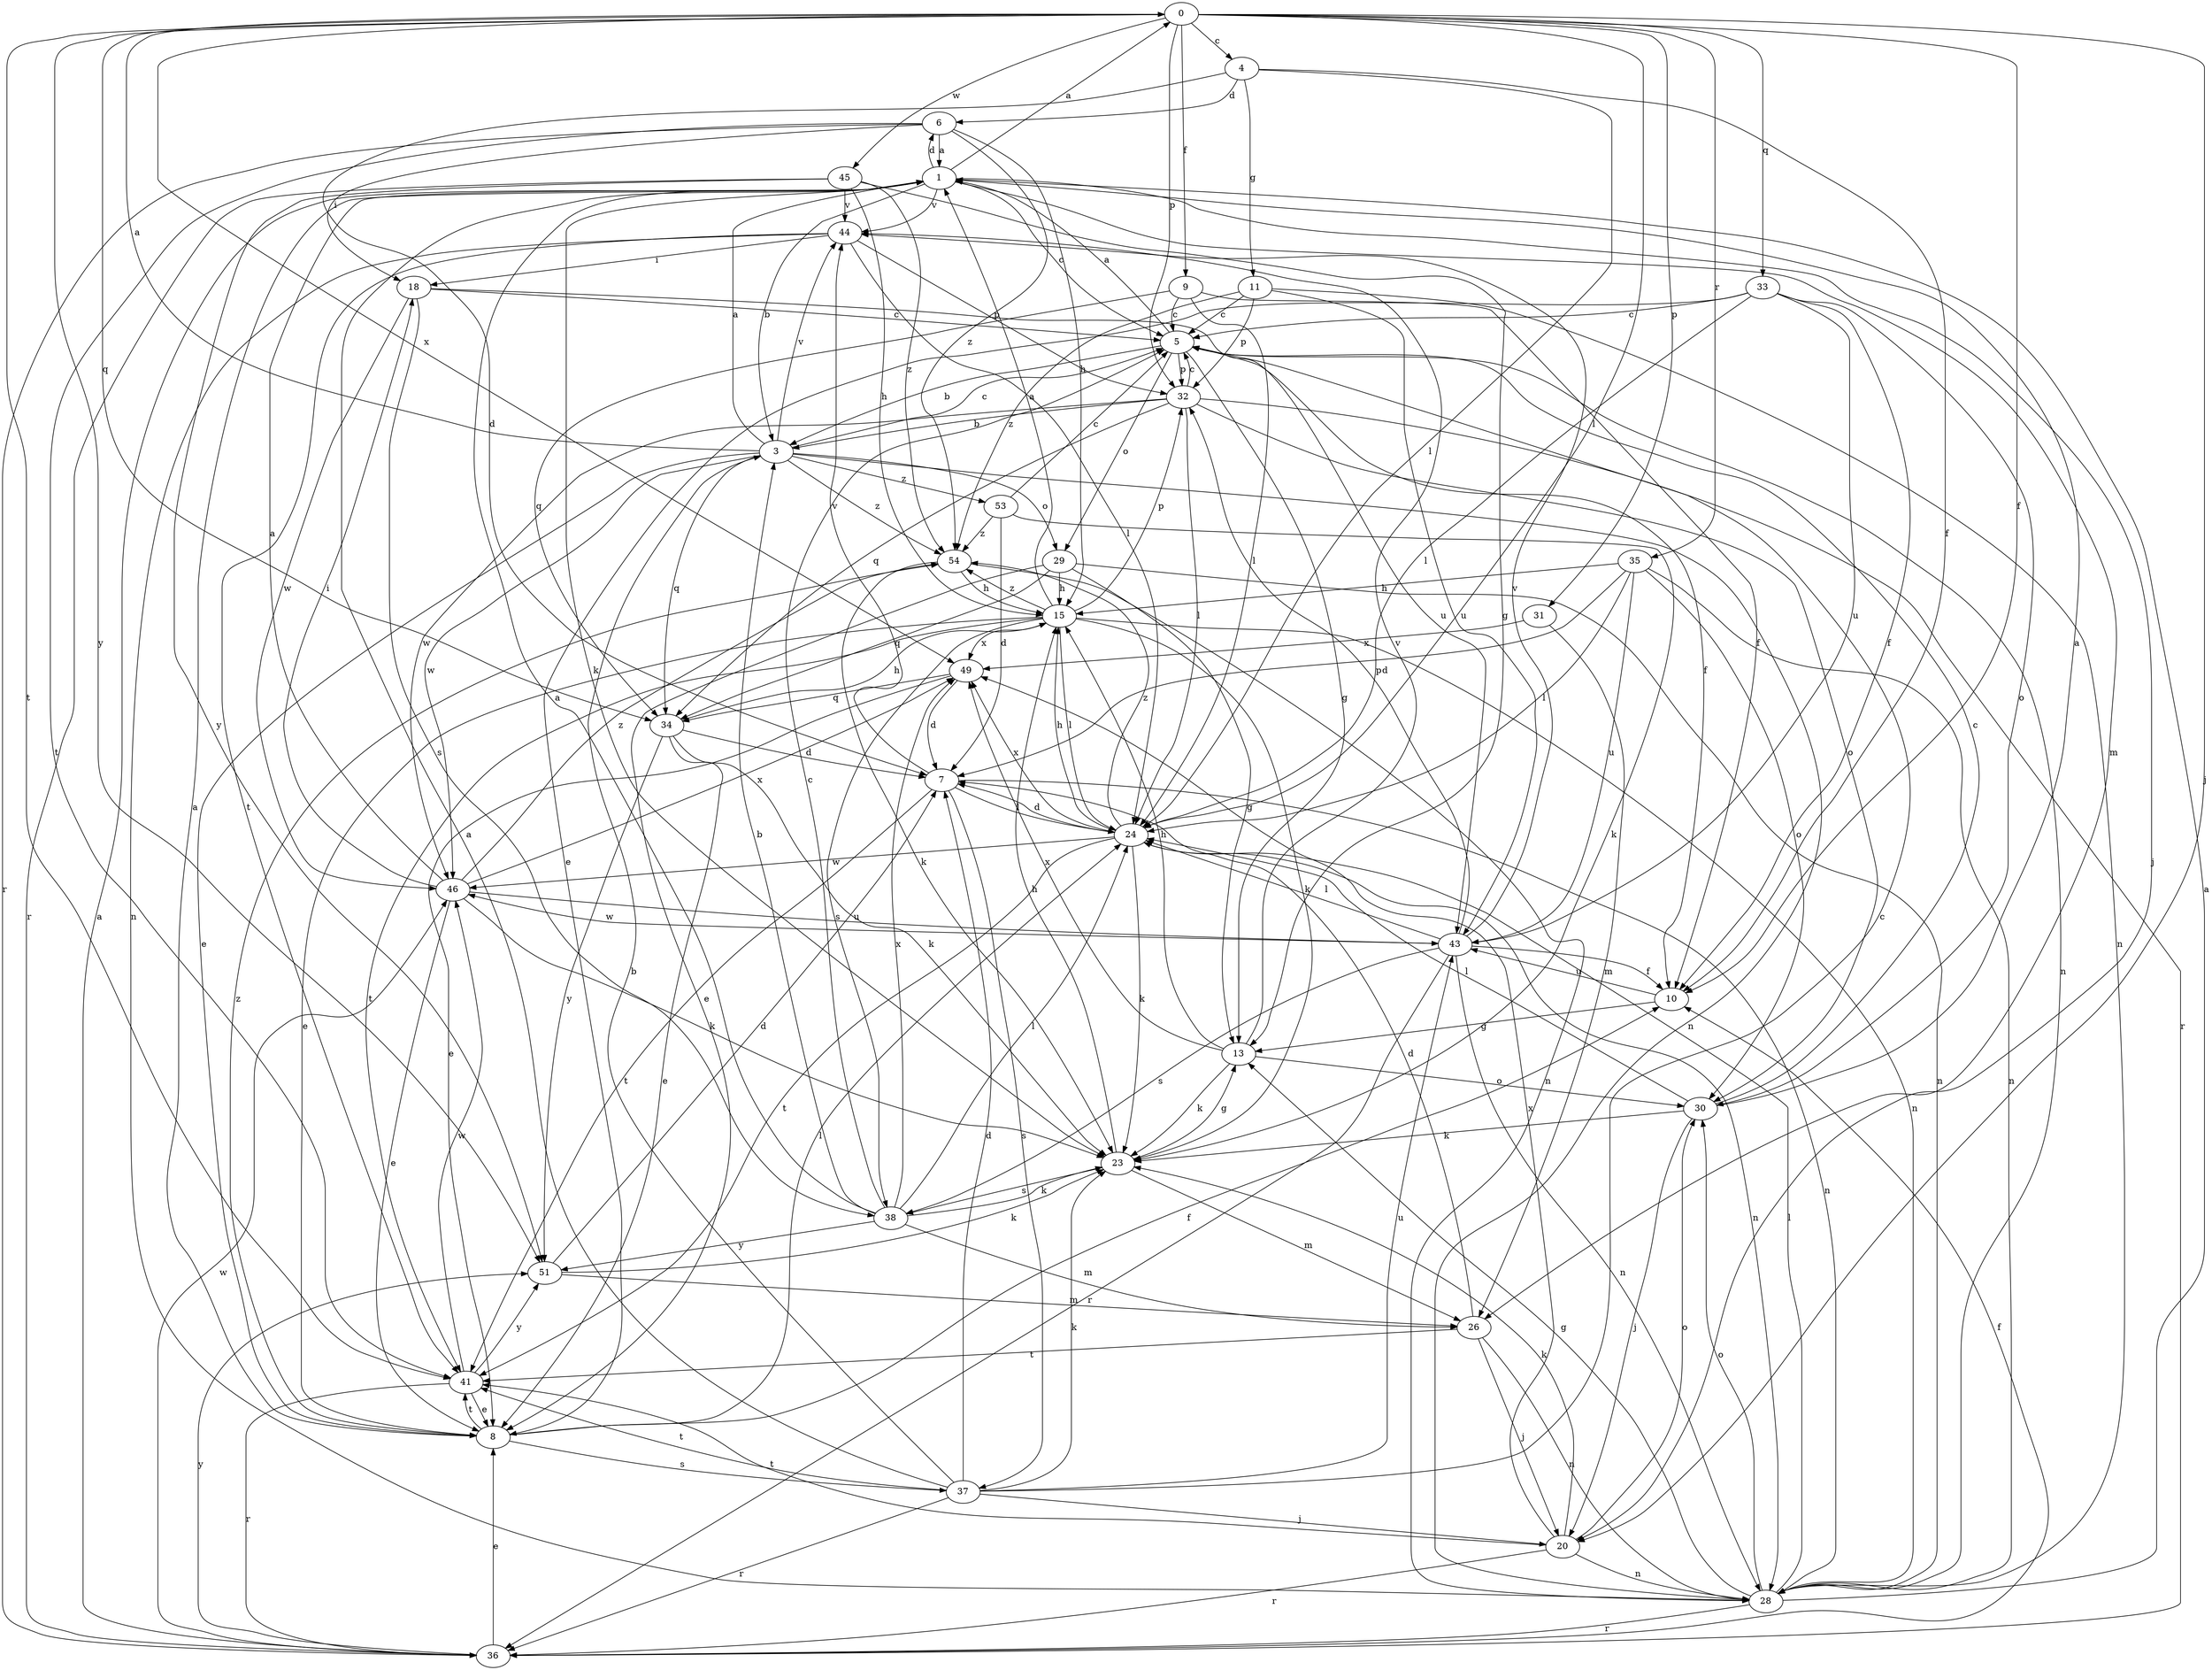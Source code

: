 strict digraph  {
0;
1;
3;
4;
5;
6;
7;
8;
9;
10;
11;
13;
15;
18;
20;
23;
24;
26;
28;
29;
30;
31;
32;
33;
34;
35;
36;
37;
38;
41;
43;
44;
45;
46;
49;
51;
53;
54;
0 -> 4  [label=c];
0 -> 9  [label=f];
0 -> 10  [label=f];
0 -> 20  [label=j];
0 -> 24  [label=l];
0 -> 31  [label=p];
0 -> 32  [label=p];
0 -> 33  [label=q];
0 -> 34  [label=q];
0 -> 35  [label=r];
0 -> 41  [label=t];
0 -> 45  [label=w];
0 -> 49  [label=x];
0 -> 51  [label=y];
1 -> 0  [label=a];
1 -> 3  [label=b];
1 -> 5  [label=c];
1 -> 6  [label=d];
1 -> 20  [label=j];
1 -> 23  [label=k];
1 -> 26  [label=m];
1 -> 44  [label=v];
3 -> 0  [label=a];
3 -> 1  [label=a];
3 -> 5  [label=c];
3 -> 8  [label=e];
3 -> 28  [label=n];
3 -> 29  [label=o];
3 -> 34  [label=q];
3 -> 44  [label=v];
3 -> 46  [label=w];
3 -> 53  [label=z];
3 -> 54  [label=z];
4 -> 6  [label=d];
4 -> 7  [label=d];
4 -> 10  [label=f];
4 -> 11  [label=g];
4 -> 24  [label=l];
5 -> 1  [label=a];
5 -> 3  [label=b];
5 -> 10  [label=f];
5 -> 13  [label=g];
5 -> 28  [label=n];
5 -> 29  [label=o];
5 -> 32  [label=p];
6 -> 1  [label=a];
6 -> 15  [label=h];
6 -> 18  [label=i];
6 -> 36  [label=r];
6 -> 41  [label=t];
6 -> 54  [label=z];
7 -> 24  [label=l];
7 -> 28  [label=n];
7 -> 37  [label=s];
7 -> 41  [label=t];
7 -> 44  [label=v];
8 -> 1  [label=a];
8 -> 10  [label=f];
8 -> 24  [label=l];
8 -> 37  [label=s];
8 -> 41  [label=t];
8 -> 54  [label=z];
9 -> 5  [label=c];
9 -> 10  [label=f];
9 -> 24  [label=l];
9 -> 34  [label=q];
10 -> 13  [label=g];
10 -> 43  [label=u];
11 -> 5  [label=c];
11 -> 28  [label=n];
11 -> 32  [label=p];
11 -> 43  [label=u];
11 -> 54  [label=z];
13 -> 15  [label=h];
13 -> 23  [label=k];
13 -> 30  [label=o];
13 -> 44  [label=v];
13 -> 49  [label=x];
15 -> 1  [label=a];
15 -> 8  [label=e];
15 -> 23  [label=k];
15 -> 24  [label=l];
15 -> 28  [label=n];
15 -> 32  [label=p];
15 -> 38  [label=s];
15 -> 41  [label=t];
15 -> 49  [label=x];
15 -> 54  [label=z];
18 -> 5  [label=c];
18 -> 38  [label=s];
18 -> 43  [label=u];
18 -> 46  [label=w];
20 -> 23  [label=k];
20 -> 28  [label=n];
20 -> 30  [label=o];
20 -> 36  [label=r];
20 -> 41  [label=t];
20 -> 49  [label=x];
23 -> 13  [label=g];
23 -> 15  [label=h];
23 -> 26  [label=m];
23 -> 38  [label=s];
24 -> 7  [label=d];
24 -> 15  [label=h];
24 -> 23  [label=k];
24 -> 28  [label=n];
24 -> 41  [label=t];
24 -> 46  [label=w];
24 -> 49  [label=x];
24 -> 54  [label=z];
26 -> 7  [label=d];
26 -> 20  [label=j];
26 -> 28  [label=n];
26 -> 41  [label=t];
28 -> 1  [label=a];
28 -> 13  [label=g];
28 -> 24  [label=l];
28 -> 30  [label=o];
28 -> 36  [label=r];
29 -> 8  [label=e];
29 -> 13  [label=g];
29 -> 15  [label=h];
29 -> 28  [label=n];
29 -> 34  [label=q];
30 -> 1  [label=a];
30 -> 5  [label=c];
30 -> 20  [label=j];
30 -> 23  [label=k];
30 -> 24  [label=l];
31 -> 26  [label=m];
31 -> 49  [label=x];
32 -> 3  [label=b];
32 -> 5  [label=c];
32 -> 24  [label=l];
32 -> 30  [label=o];
32 -> 34  [label=q];
32 -> 36  [label=r];
32 -> 46  [label=w];
33 -> 5  [label=c];
33 -> 8  [label=e];
33 -> 10  [label=f];
33 -> 24  [label=l];
33 -> 30  [label=o];
33 -> 43  [label=u];
34 -> 7  [label=d];
34 -> 8  [label=e];
34 -> 15  [label=h];
34 -> 23  [label=k];
34 -> 51  [label=y];
35 -> 7  [label=d];
35 -> 15  [label=h];
35 -> 24  [label=l];
35 -> 28  [label=n];
35 -> 30  [label=o];
35 -> 43  [label=u];
36 -> 1  [label=a];
36 -> 8  [label=e];
36 -> 10  [label=f];
36 -> 46  [label=w];
36 -> 51  [label=y];
37 -> 1  [label=a];
37 -> 3  [label=b];
37 -> 5  [label=c];
37 -> 7  [label=d];
37 -> 20  [label=j];
37 -> 23  [label=k];
37 -> 36  [label=r];
37 -> 41  [label=t];
37 -> 43  [label=u];
38 -> 1  [label=a];
38 -> 3  [label=b];
38 -> 5  [label=c];
38 -> 23  [label=k];
38 -> 24  [label=l];
38 -> 26  [label=m];
38 -> 49  [label=x];
38 -> 51  [label=y];
41 -> 8  [label=e];
41 -> 36  [label=r];
41 -> 46  [label=w];
41 -> 51  [label=y];
43 -> 10  [label=f];
43 -> 24  [label=l];
43 -> 28  [label=n];
43 -> 32  [label=p];
43 -> 36  [label=r];
43 -> 38  [label=s];
43 -> 44  [label=v];
43 -> 46  [label=w];
44 -> 18  [label=i];
44 -> 24  [label=l];
44 -> 28  [label=n];
44 -> 32  [label=p];
44 -> 41  [label=t];
45 -> 13  [label=g];
45 -> 15  [label=h];
45 -> 36  [label=r];
45 -> 44  [label=v];
45 -> 51  [label=y];
45 -> 54  [label=z];
46 -> 1  [label=a];
46 -> 8  [label=e];
46 -> 18  [label=i];
46 -> 23  [label=k];
46 -> 43  [label=u];
46 -> 49  [label=x];
46 -> 54  [label=z];
49 -> 7  [label=d];
49 -> 8  [label=e];
49 -> 34  [label=q];
51 -> 7  [label=d];
51 -> 23  [label=k];
51 -> 26  [label=m];
53 -> 5  [label=c];
53 -> 7  [label=d];
53 -> 23  [label=k];
53 -> 54  [label=z];
54 -> 15  [label=h];
54 -> 23  [label=k];
54 -> 28  [label=n];
}
